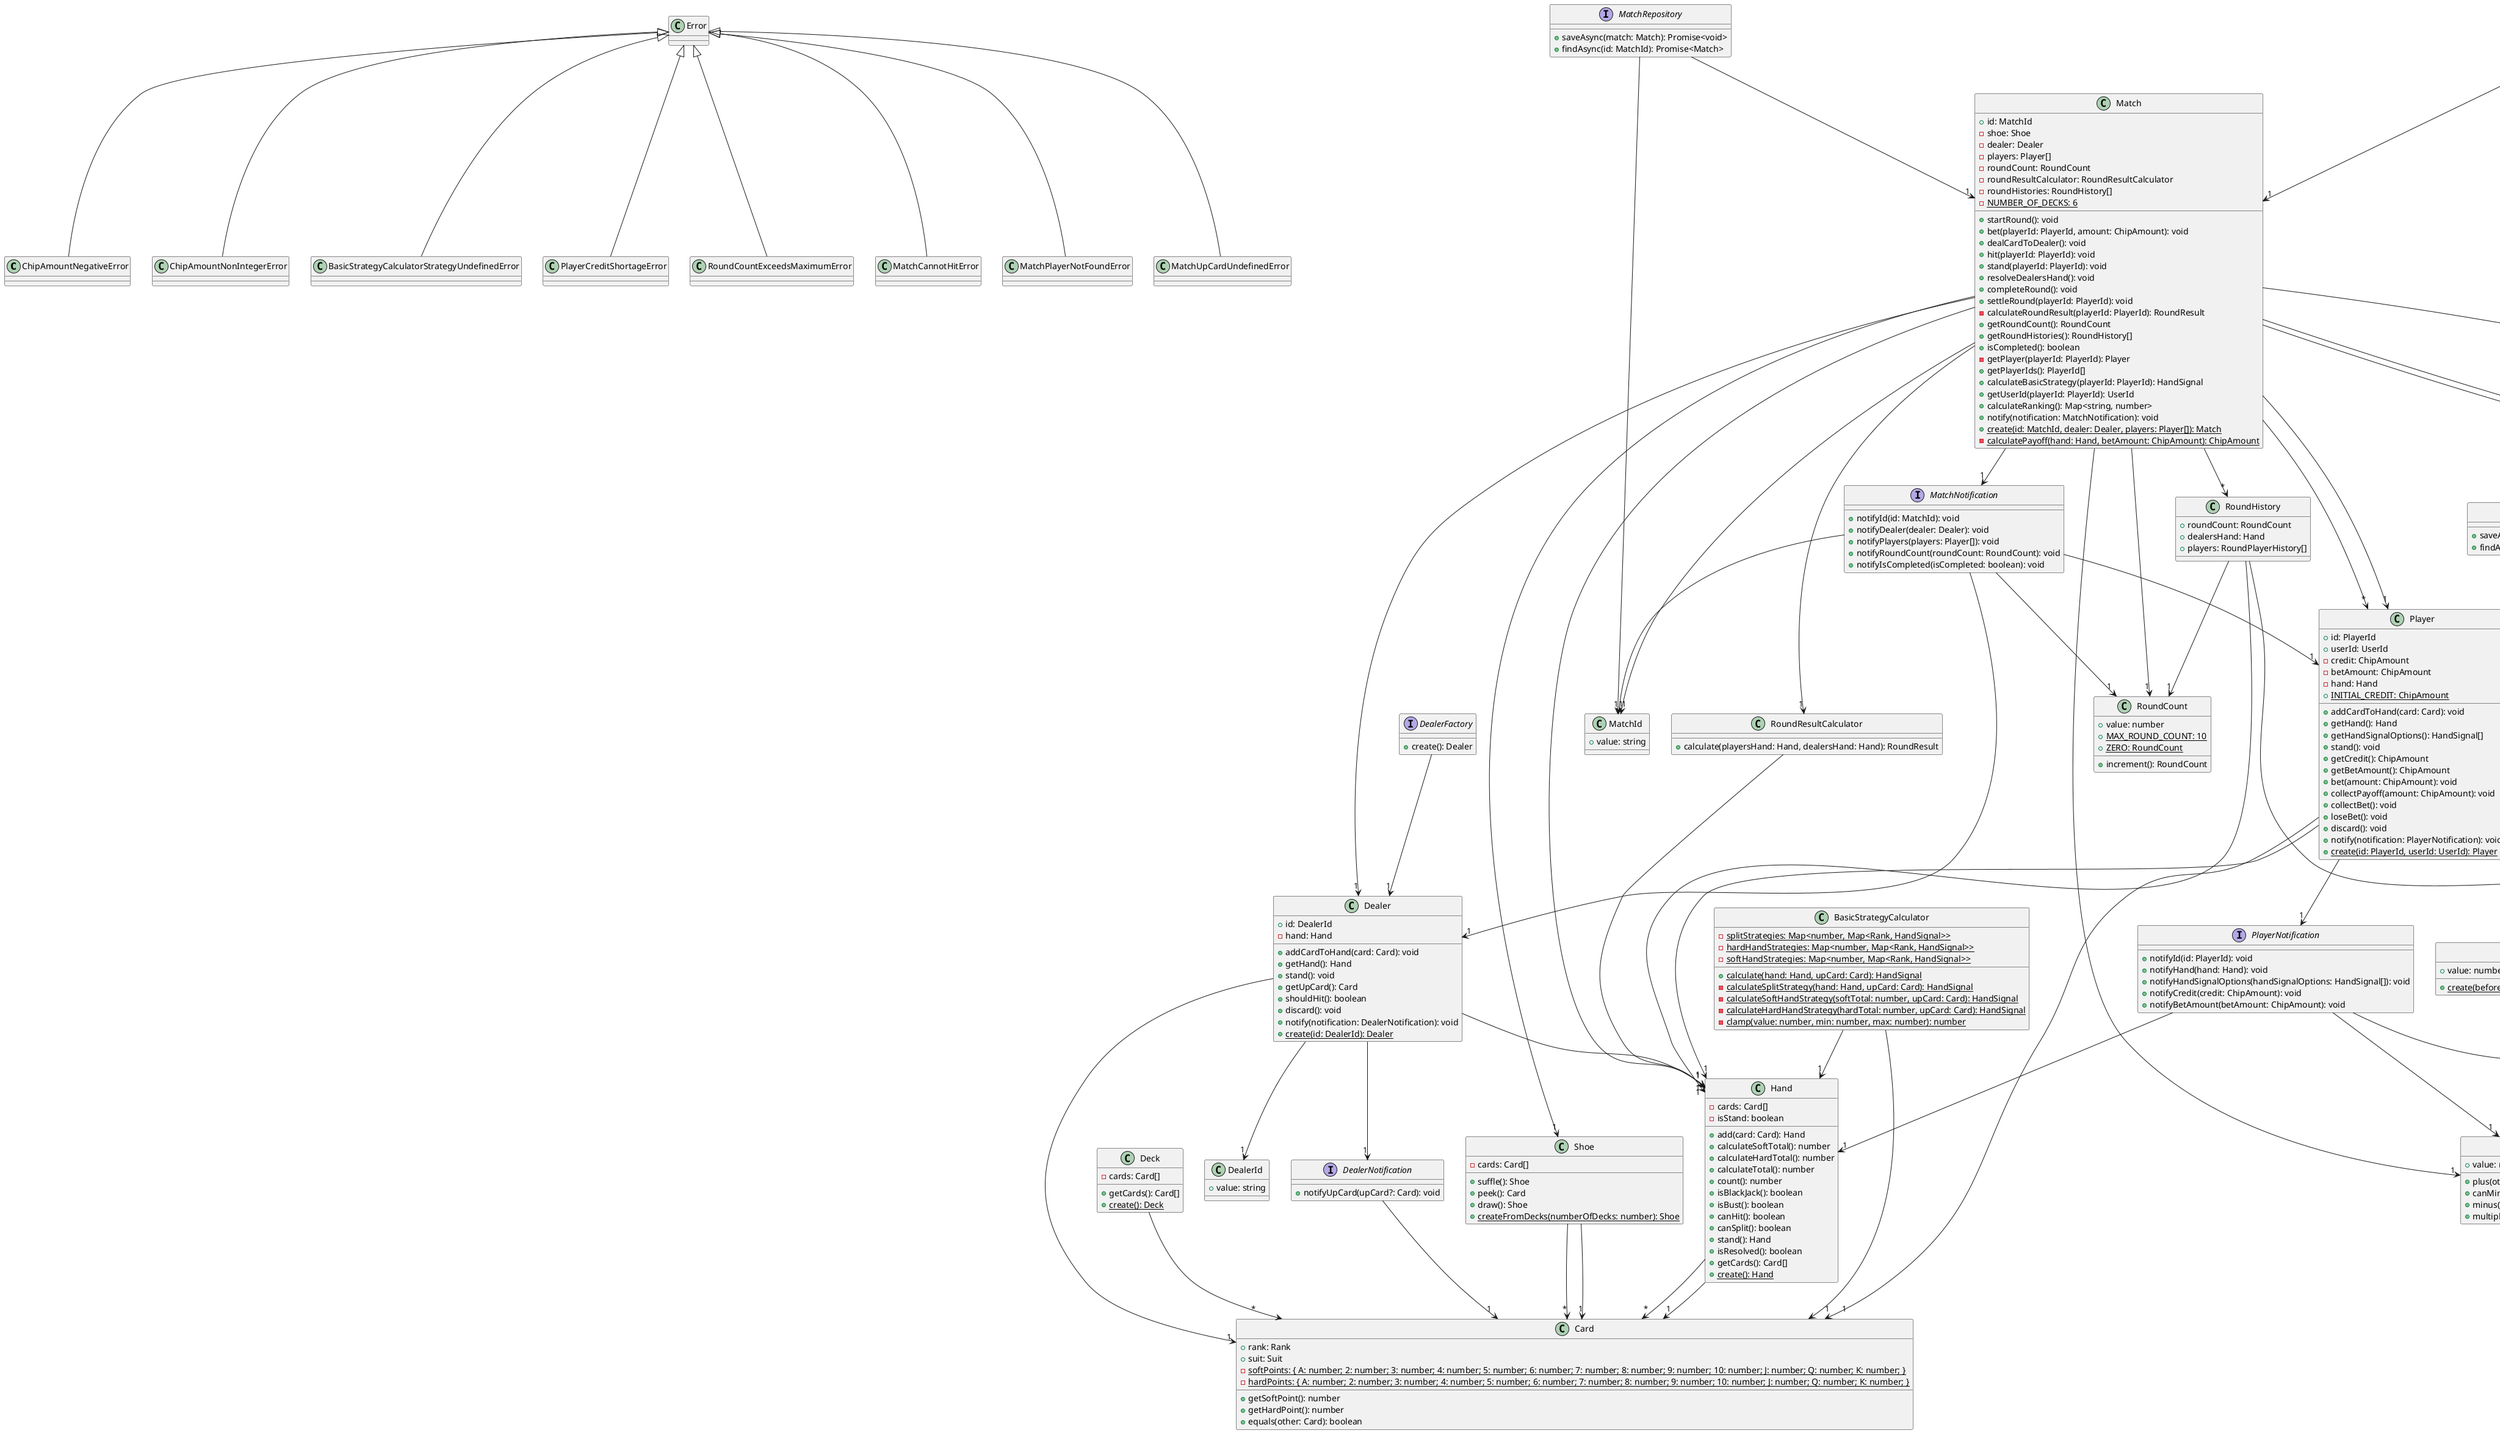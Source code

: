 @startuml
class ChipAmountNegativeError extends Error
class ChipAmountNonIntegerError extends Error
class ChipAmount {
    +value: number
    +plus(other: ChipAmount): ChipAmount
    +canMinus(other: ChipAmount): boolean
    +minus(other: ChipAmount): ChipAmount
    +multiplyAndCeil(rate: number): ChipAmount
}
class Balance {
    +value: number
    +{static} create(before: ChipAmount, after: ChipAmount): Balance
}
class Card {
    +rank: Rank
    +suit: Suit
    +getSoftPoint(): number
    +getHardPoint(): number
    +equals(other: Card): boolean
    -{static} softPoints: { A: number; 2: number; 3: number; 4: number; 5: number; 6: number; 7: number; 8: number; 9: number; 10: number; J: number; Q: number; K: number; }
    -{static} hardPoints: { A: number; 2: number; 3: number; 4: number; 5: number; 6: number; 7: number; 8: number; 9: number; 10: number; J: number; Q: number; K: number; }
}
class Hand {
    -cards: Card[]
    -isStand: boolean
    +add(card: Card): Hand
    +calculateSoftTotal(): number
    +calculateHardTotal(): number
    +calculateTotal(): number
    +count(): number
    +isBlackJack(): boolean
    +isBust(): boolean
    +canHit(): boolean
    +canSplit(): boolean
    +stand(): Hand
    +isResolved(): boolean
    +getCards(): Card[]
    +{static} create(): Hand
}
class BasicStrategyCalculatorStrategyUndefinedError extends Error
class BasicStrategyCalculator {
    -{static} splitStrategies: Map<number, Map<Rank, HandSignal>>
    -{static} hardHandStrategies: Map<number, Map<Rank, HandSignal>>
    -{static} softHandStrategies: Map<number, Map<Rank, HandSignal>>
    +{static} calculate(hand: Hand, upCard: Card): HandSignal
    -{static} calculateSplitStrategy(hand: Hand, upCard: Card): HandSignal
    -{static} calculateSoftHandStrategy(softTotal: number, upCard: Card): HandSignal
    -{static} calculateHardHandStrategy(hardTotal: number, upCard: Card): HandSignal
    -{static} clamp(value: number, min: number, max: number): number
}
class DealerId {
    +value: string
}
interface DealerNotification {
    +notifyUpCard(upCard?: Card): void
}
class Dealer {
    +id: DealerId
    -hand: Hand
    +addCardToHand(card: Card): void
    +getHand(): Hand
    +stand(): void
    +getUpCard(): Card
    +shouldHit(): boolean
    +discard(): void
    +notify(notification: DealerNotification): void
    +{static} create(id: DealerId): Dealer
}
interface DealerFactory {
    +create(): Dealer
}
class Deck {
    -cards: Card[]
    +getCards(): Card[]
    +{static} create(): Deck
}
class UserId {
    +value: string
}
class PlayerCreditShortageError extends Error
class PlayerId {
    +value: string
}
interface PlayerNotification {
    +notifyId(id: PlayerId): void
    +notifyHand(hand: Hand): void
    +notifyHandSignalOptions(handSignalOptions: HandSignal[]): void
    +notifyCredit(credit: ChipAmount): void
    +notifyBetAmount(betAmount: ChipAmount): void
}
class Player {
    +id: PlayerId
    +userId: UserId
    -credit: ChipAmount
    -betAmount: ChipAmount
    -hand: Hand
    +addCardToHand(card: Card): void
    +getHand(): Hand
    +getHandSignalOptions(): HandSignal[]
    +stand(): void
    +getCredit(): ChipAmount
    +getBetAmount(): ChipAmount
    +bet(amount: ChipAmount): void
    +collectPayoff(amount: ChipAmount): void
    +collectBet(): void
    +loseBet(): void
    +discard(): void
    +notify(notification: PlayerNotification): void
    +{static} INITIAL_CREDIT: ChipAmount
    +{static} create(id: PlayerId, userId: UserId): Player
}
class RankingCalculator {
    +{static} calculate(scoreMap: Map<TKey, number>): Map<TKey, number>
}
class RoundCountExceedsMaximumError extends Error
class RoundCount {
    +value: number
    +increment(): RoundCount
    +{static} MAX_ROUND_COUNT: 10
    +{static} ZERO: RoundCount
}
class RoundPlayerHistory {
    +id: PlayerId
    +result: RoundResult
    +credit: ChipAmount
}
class RoundHistory {
    +roundCount: RoundCount
    +dealersHand: Hand
    +players: RoundPlayerHistory[]
}
class RoundResultCalculator {
    +calculate(playersHand: Hand, dealersHand: Hand): RoundResult
}
class Shoe {
    -cards: Card[]
    +suffle(): Shoe
    +peek(): Card
    +draw(): Shoe
    +{static} createFromDecks(numberOfDecks: number): Shoe
}
class MatchCannotHitError extends Error
class MatchId {
    +value: string
}
interface MatchNotification {
    +notifyId(id: MatchId): void
    +notifyDealer(dealer: Dealer): void
    +notifyPlayers(players: Player[]): void
    +notifyRoundCount(roundCount: RoundCount): void
    +notifyIsCompleted(isCompleted: boolean): void
}
class MatchPlayerNotFoundError extends Error
class MatchUpCardUndefinedError extends Error
class Match {
    +id: MatchId
    -shoe: Shoe
    -dealer: Dealer
    -players: Player[]
    -roundCount: RoundCount
    -roundResultCalculator: RoundResultCalculator
    -roundHistories: RoundHistory[]
    +startRound(): void
    +bet(playerId: PlayerId, amount: ChipAmount): void
    +dealCardToDealer(): void
    +hit(playerId: PlayerId): void
    +stand(playerId: PlayerId): void
    +resolveDealersHand(): void
    +completeRound(): void
    +settleRound(playerId: PlayerId): void
    -calculateRoundResult(playerId: PlayerId): RoundResult
    +getRoundCount(): RoundCount
    +getRoundHistories(): RoundHistory[]
    +isCompleted(): boolean
    -getPlayer(playerId: PlayerId): Player
    +getPlayerIds(): PlayerId[]
    +calculateBasicStrategy(playerId: PlayerId): HandSignal
    +getUserId(playerId: PlayerId): UserId
    +calculateRanking(): Map<string, number>
    +notify(notification: MatchNotification): void
    -{static} NUMBER_OF_DECKS: 6
    +{static} create(id: MatchId, dealer: Dealer, players: Player[]): Match
    -{static} calculatePayoff(hand: Hand, betAmount: ChipAmount): ChipAmount
}
interface MatchFactory {
    +create(userIds: UserId[]): Match
}
interface MatchRepository {
    +saveAsync(match: Match): Promise<void>
    +findAsync(id: MatchId): Promise<Match>
}
interface PlayerFactory {
    +create(userId: UserId): Player
}
interface PlayerRepository {
    +saveAsync(player: Player): Promise<void>
    +findAsync(id: PlayerId): Promise<Player>
}
class UserName {
    +value: string
}
class User {
    +id: UserId
    +name: UserName
}
interface UserFactory {
    +create(name: UserName): User
}
interface UserRepository {
    +saveAsync(user: User): Promise<void>
    +findAsync(id: UserId): Promise<User>
    +findAllAsync(): Promise<User[]>
}
Balance --> "1" ChipAmount
Hand --> "*" Card
Hand --> "1" Card
BasicStrategyCalculator --> "1" Hand
BasicStrategyCalculator --> "1" Card
DealerNotification --> "1" Card
Dealer --> "1" DealerId
Dealer --> "1" Hand
Dealer --> "1" Card
Dealer --> "1" DealerNotification
DealerFactory --> "1" Dealer
Deck --> "*" Card
PlayerNotification --> "1" PlayerId
PlayerNotification --> "1" Hand
PlayerNotification --> "1" ChipAmount
Player --> "1" PlayerId
Player --> "1" UserId
Player --> "1" ChipAmount
Player --> "1" Hand
Player --> "1" Card
Player --> "1" PlayerNotification
RoundPlayerHistory --> "1" PlayerId
RoundPlayerHistory --> "1" ChipAmount
RoundHistory --> "1" RoundCount
RoundHistory --> "1" Hand
RoundHistory --> "*" RoundPlayerHistory
RoundResultCalculator --> "1" Hand
Shoe --> "*" Card
Shoe --> "1" Card
MatchNotification --> "1" MatchId
MatchNotification --> "1" Dealer
MatchNotification --> "1" Player
MatchNotification --> "1" RoundCount
Match --> "1" MatchId
Match --> "1" Shoe
Match --> "1" Dealer
Match --> "*" Player
Match --> "1" RoundCount
Match --> "1" RoundResultCalculator
Match --> "*" RoundHistory
Match --> "1" PlayerId
Match --> "1" ChipAmount
Match --> "1" Player
Match --> "*" PlayerId
Match --> "1" UserId
Match --> "1" MatchNotification
Match --> "1" Hand
MatchFactory --> "1" UserId
MatchFactory --> "1" Match
MatchRepository --> "1" Match
MatchRepository --> "1" MatchId
PlayerFactory --> "1" UserId
PlayerFactory --> "1" Player
PlayerRepository --> "1" Player
PlayerRepository --> "1" PlayerId
User --> "1" UserId
User --> "1" UserName
UserFactory --> "1" UserName
UserFactory --> "1" User
UserRepository --> "1" User
UserRepository --> "1" UserId
UserRepository --> "*" User
@enduml